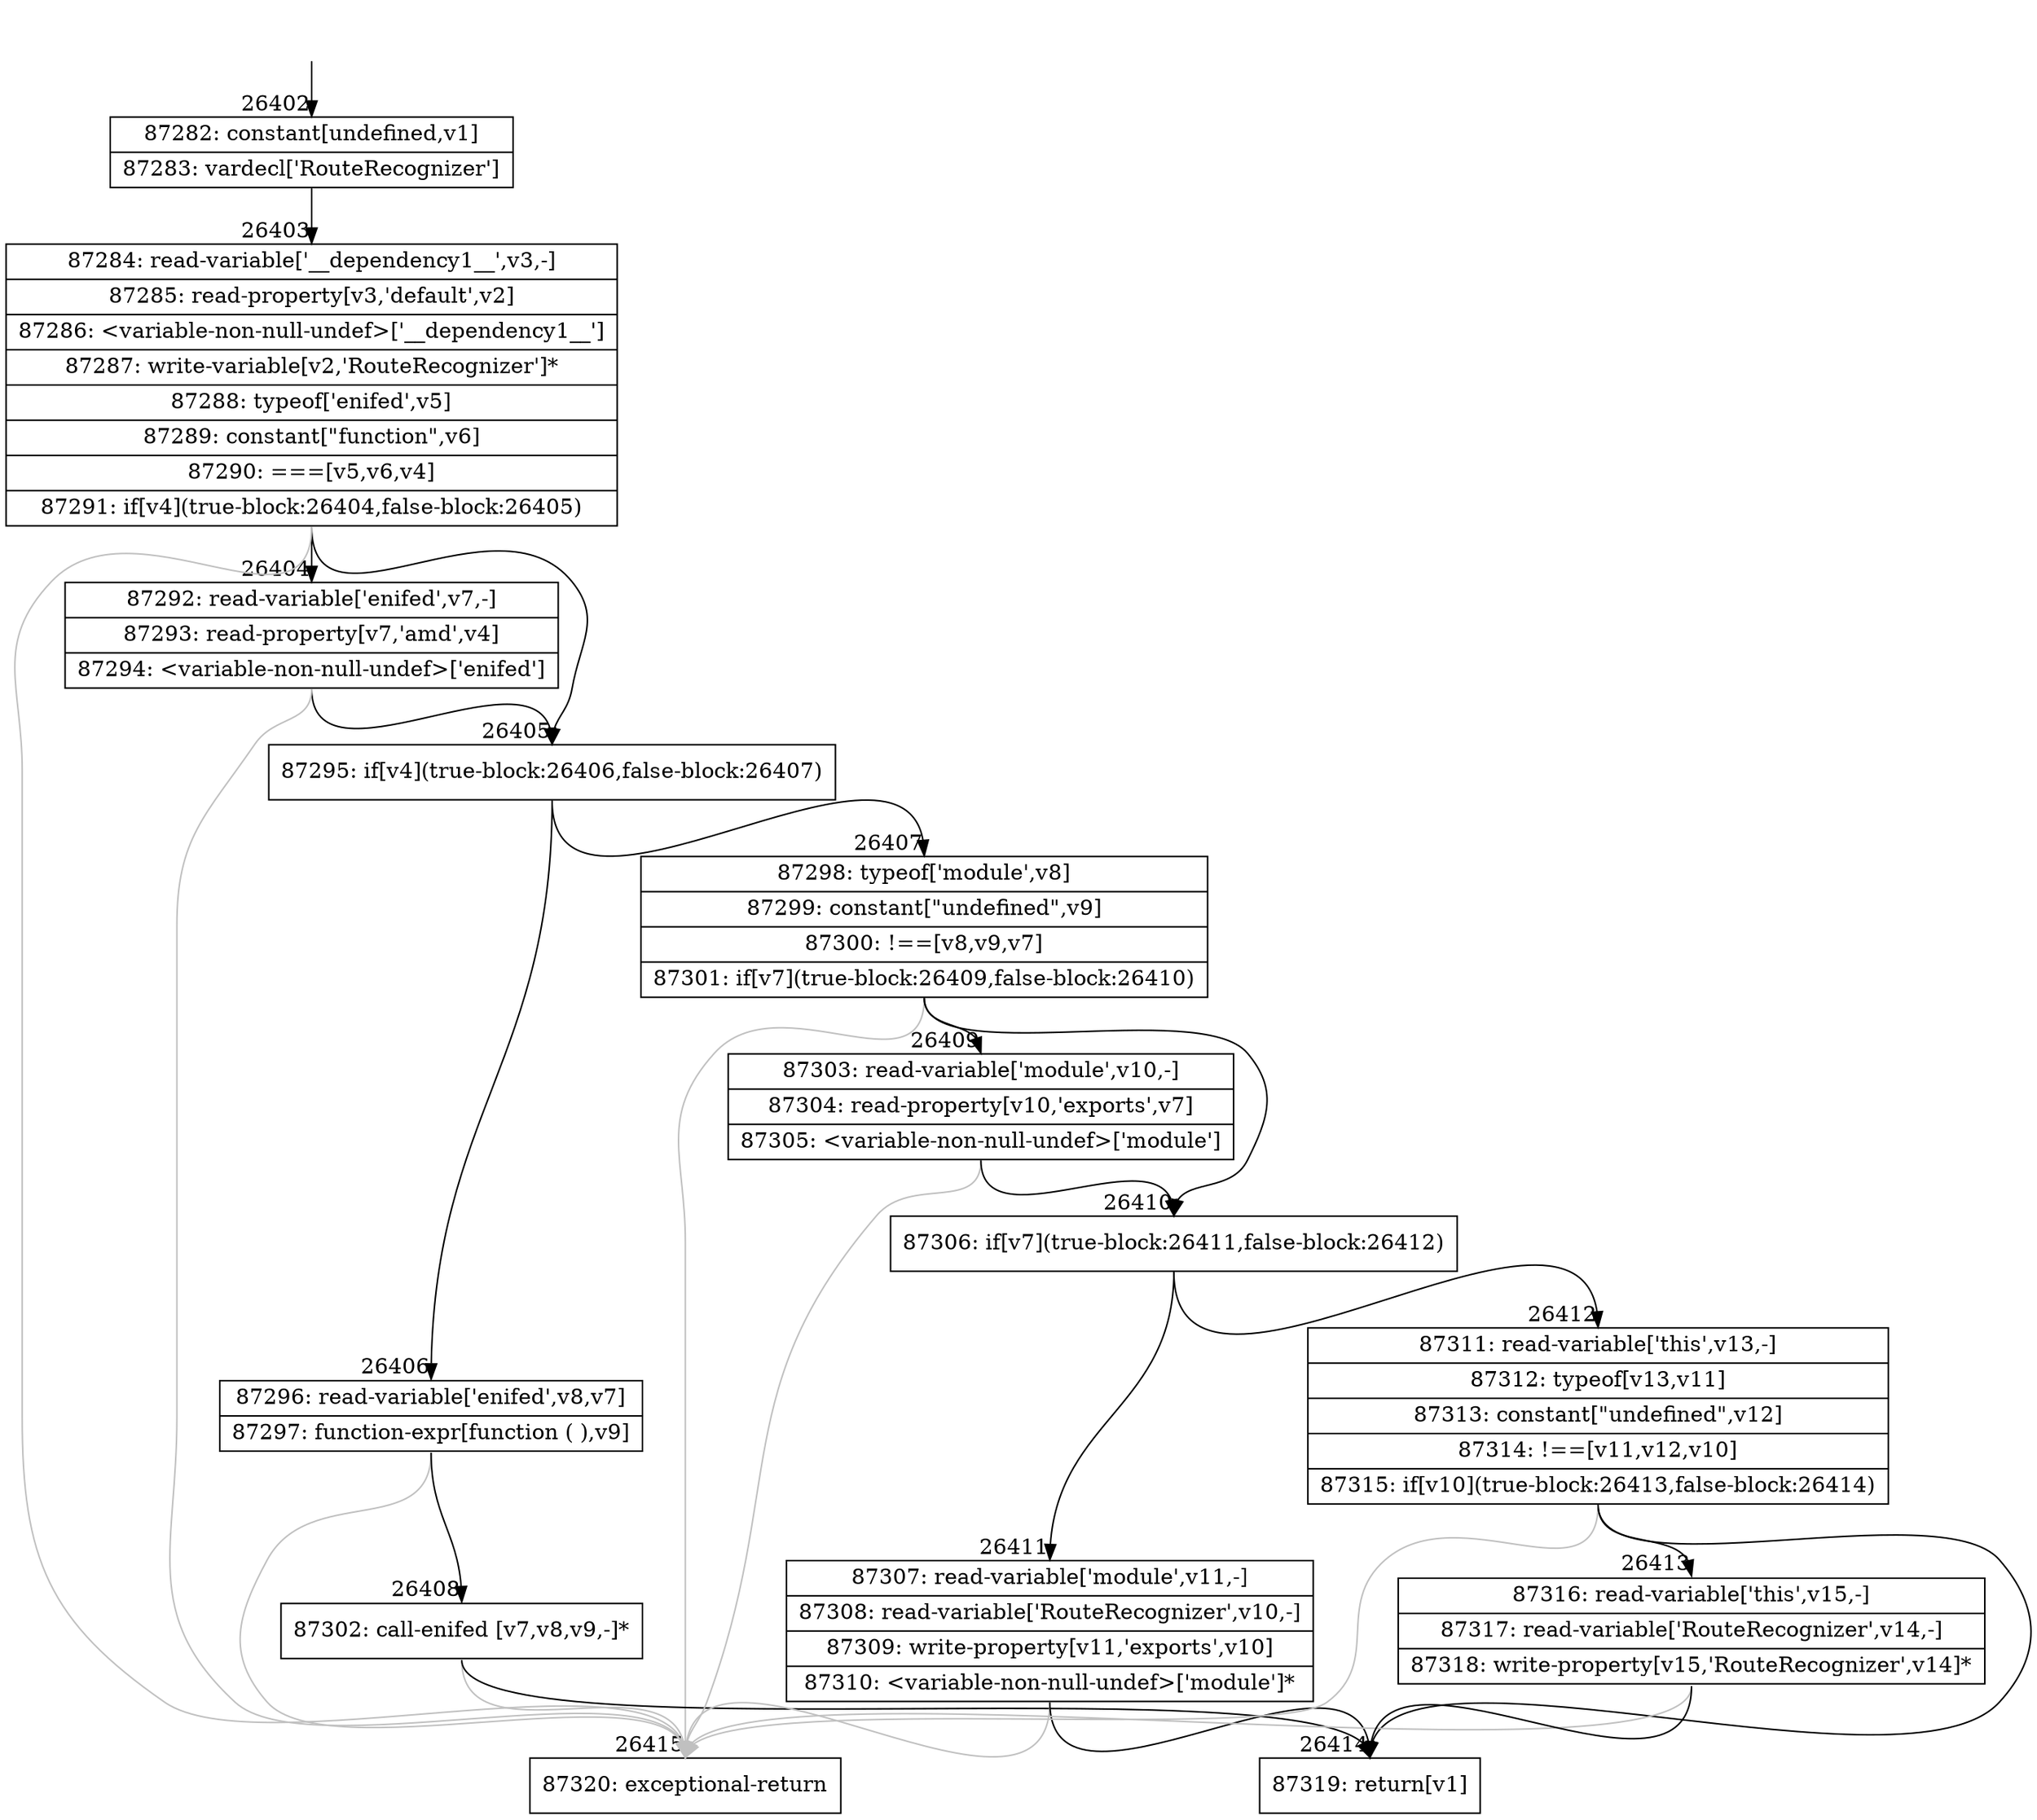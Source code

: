 digraph {
rankdir="TD"
BB_entry2306[shape=none,label=""];
BB_entry2306 -> BB26402 [tailport=s, headport=n, headlabel="    26402"]
BB26402 [shape=record label="{87282: constant[undefined,v1]|87283: vardecl['RouteRecognizer']}" ] 
BB26402 -> BB26403 [tailport=s, headport=n, headlabel="      26403"]
BB26403 [shape=record label="{87284: read-variable['__dependency1__',v3,-]|87285: read-property[v3,'default',v2]|87286: \<variable-non-null-undef\>['__dependency1__']|87287: write-variable[v2,'RouteRecognizer']*|87288: typeof['enifed',v5]|87289: constant[\"function\",v6]|87290: ===[v5,v6,v4]|87291: if[v4](true-block:26404,false-block:26405)}" ] 
BB26403 -> BB26405 [tailport=s, headport=n, headlabel="      26405"]
BB26403 -> BB26404 [tailport=s, headport=n, headlabel="      26404"]
BB26403 -> BB26415 [tailport=s, headport=n, color=gray, headlabel="      26415"]
BB26404 [shape=record label="{87292: read-variable['enifed',v7,-]|87293: read-property[v7,'amd',v4]|87294: \<variable-non-null-undef\>['enifed']}" ] 
BB26404 -> BB26405 [tailport=s, headport=n]
BB26404 -> BB26415 [tailport=s, headport=n, color=gray]
BB26405 [shape=record label="{87295: if[v4](true-block:26406,false-block:26407)}" ] 
BB26405 -> BB26406 [tailport=s, headport=n, headlabel="      26406"]
BB26405 -> BB26407 [tailport=s, headport=n, headlabel="      26407"]
BB26406 [shape=record label="{87296: read-variable['enifed',v8,v7]|87297: function-expr[function ( ),v9]}" ] 
BB26406 -> BB26408 [tailport=s, headport=n, headlabel="      26408"]
BB26406 -> BB26415 [tailport=s, headport=n, color=gray]
BB26407 [shape=record label="{87298: typeof['module',v8]|87299: constant[\"undefined\",v9]|87300: !==[v8,v9,v7]|87301: if[v7](true-block:26409,false-block:26410)}" ] 
BB26407 -> BB26410 [tailport=s, headport=n, headlabel="      26410"]
BB26407 -> BB26409 [tailport=s, headport=n, headlabel="      26409"]
BB26407 -> BB26415 [tailport=s, headport=n, color=gray]
BB26408 [shape=record label="{87302: call-enifed [v7,v8,v9,-]*}" ] 
BB26408 -> BB26414 [tailport=s, headport=n, headlabel="      26414"]
BB26408 -> BB26415 [tailport=s, headport=n, color=gray]
BB26409 [shape=record label="{87303: read-variable['module',v10,-]|87304: read-property[v10,'exports',v7]|87305: \<variable-non-null-undef\>['module']}" ] 
BB26409 -> BB26410 [tailport=s, headport=n]
BB26409 -> BB26415 [tailport=s, headport=n, color=gray]
BB26410 [shape=record label="{87306: if[v7](true-block:26411,false-block:26412)}" ] 
BB26410 -> BB26411 [tailport=s, headport=n, headlabel="      26411"]
BB26410 -> BB26412 [tailport=s, headport=n, headlabel="      26412"]
BB26411 [shape=record label="{87307: read-variable['module',v11,-]|87308: read-variable['RouteRecognizer',v10,-]|87309: write-property[v11,'exports',v10]|87310: \<variable-non-null-undef\>['module']*}" ] 
BB26411 -> BB26414 [tailport=s, headport=n]
BB26411 -> BB26415 [tailport=s, headport=n, color=gray]
BB26412 [shape=record label="{87311: read-variable['this',v13,-]|87312: typeof[v13,v11]|87313: constant[\"undefined\",v12]|87314: !==[v11,v12,v10]|87315: if[v10](true-block:26413,false-block:26414)}" ] 
BB26412 -> BB26413 [tailport=s, headport=n, headlabel="      26413"]
BB26412 -> BB26414 [tailport=s, headport=n]
BB26412 -> BB26415 [tailport=s, headport=n, color=gray]
BB26413 [shape=record label="{87316: read-variable['this',v15,-]|87317: read-variable['RouteRecognizer',v14,-]|87318: write-property[v15,'RouteRecognizer',v14]*}" ] 
BB26413 -> BB26414 [tailport=s, headport=n]
BB26413 -> BB26415 [tailport=s, headport=n, color=gray]
BB26414 [shape=record label="{87319: return[v1]}" ] 
BB26415 [shape=record label="{87320: exceptional-return}" ] 
//#$~ 48028
}
